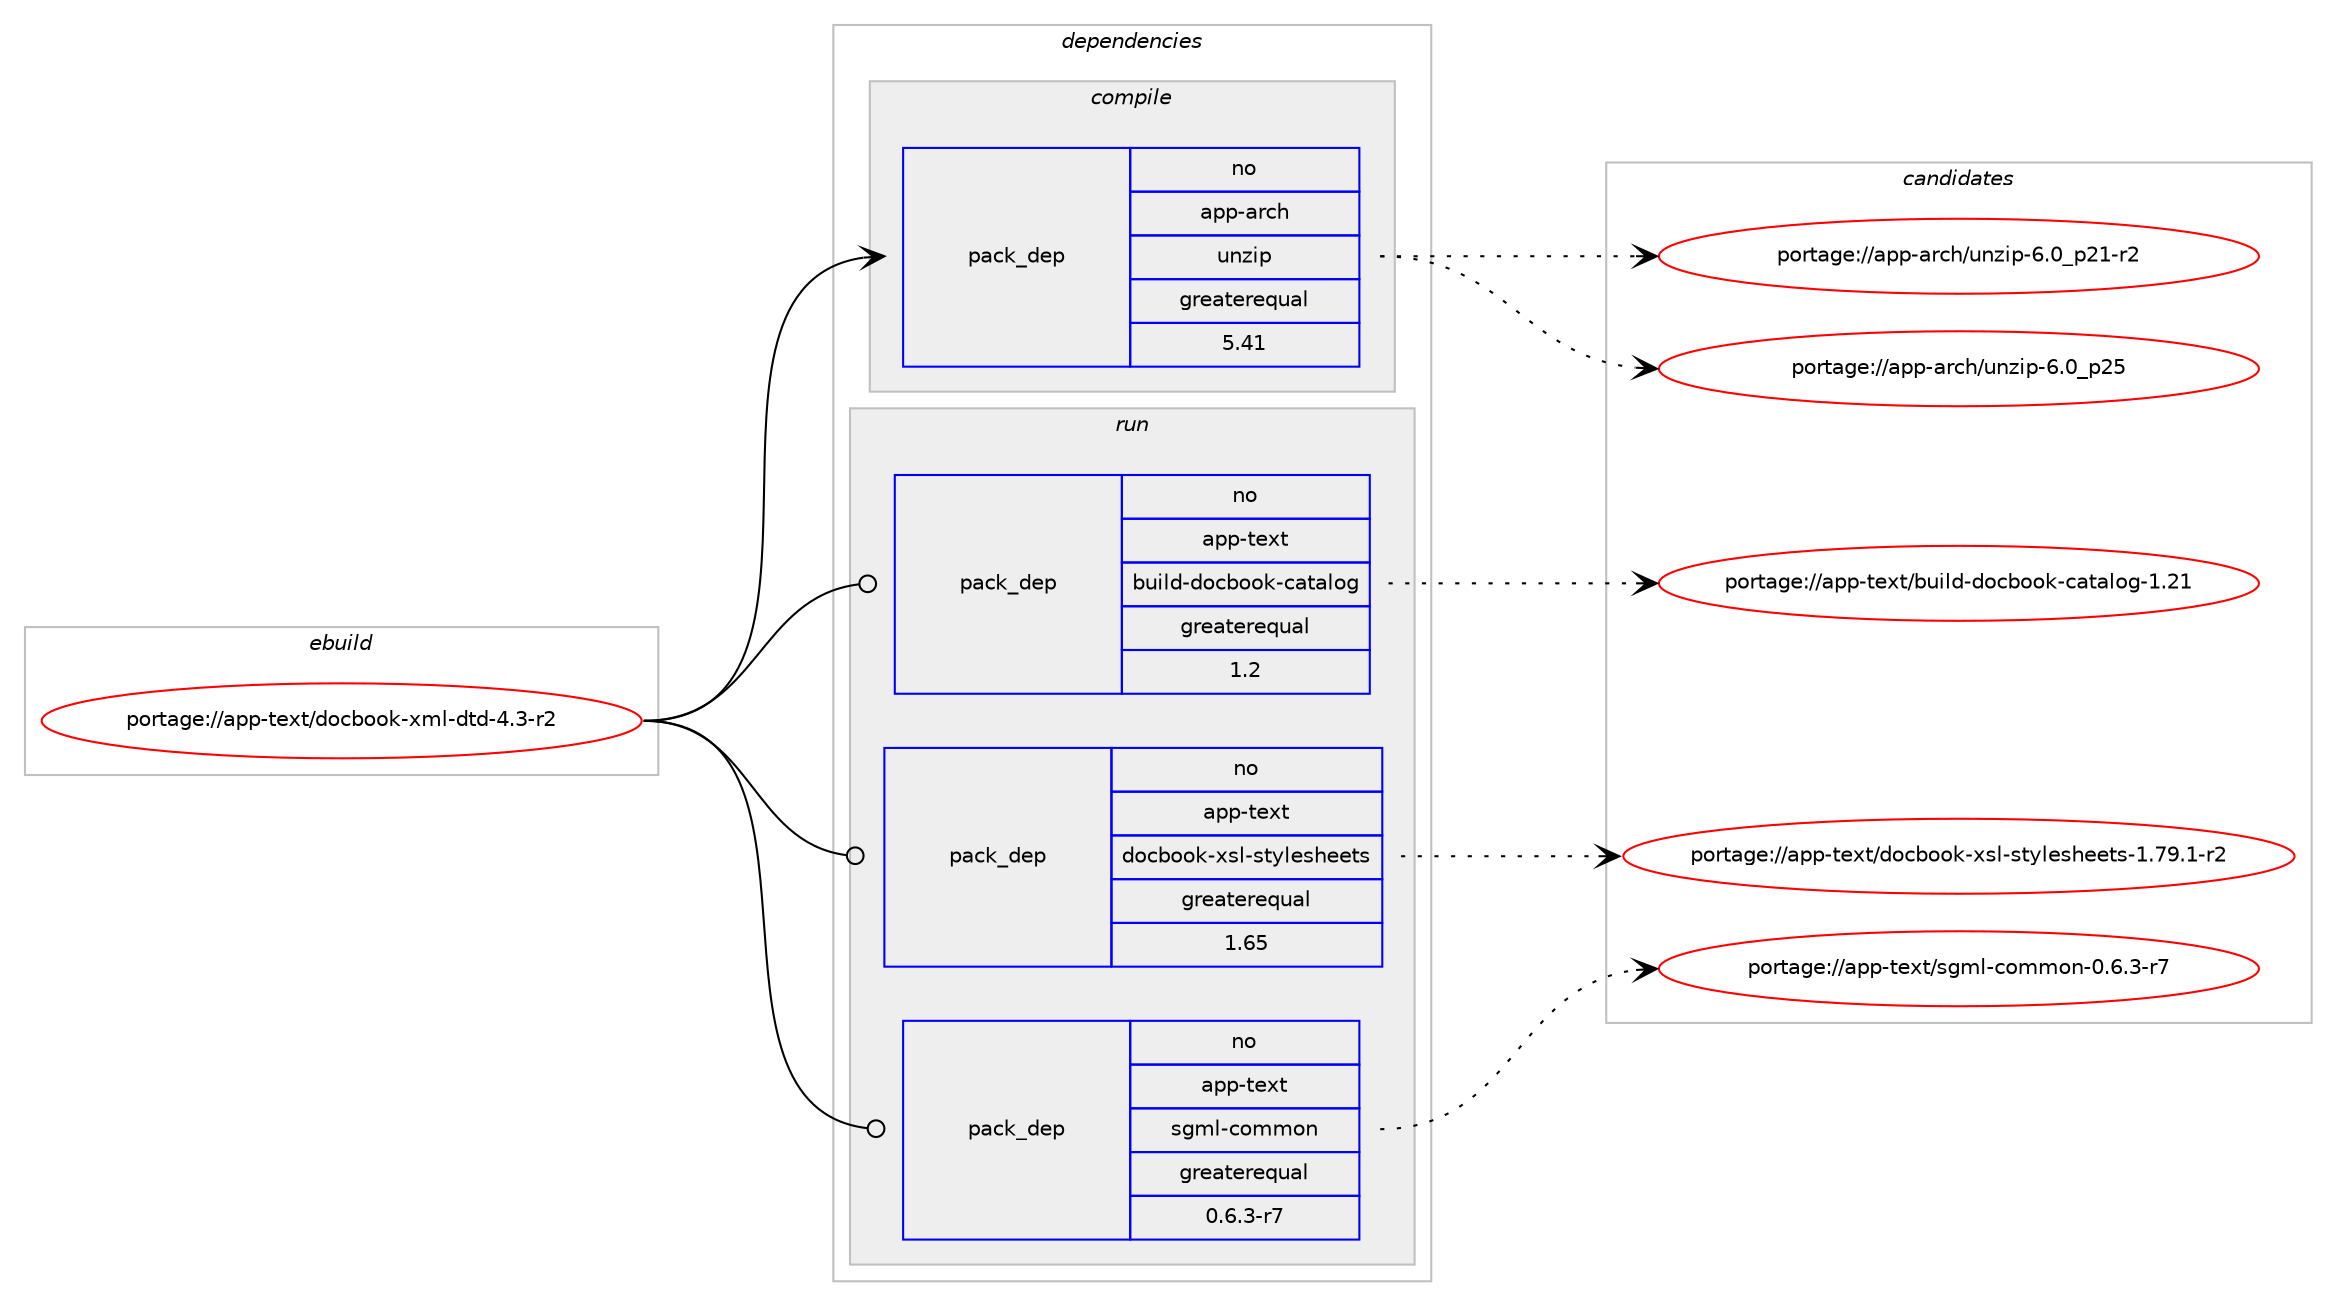 digraph prolog {

# *************
# Graph options
# *************

newrank=true;
concentrate=true;
compound=true;
graph [rankdir=LR,fontname=Helvetica,fontsize=10,ranksep=1.5];#, ranksep=2.5, nodesep=0.2];
edge  [arrowhead=vee];
node  [fontname=Helvetica,fontsize=10];

# **********
# The ebuild
# **********

subgraph cluster_leftcol {
color=gray;
rank=same;
label=<<i>ebuild</i>>;
id [label="portage://app-text/docbook-xml-dtd-4.3-r2", color=red, width=4, href="../app-text/docbook-xml-dtd-4.3-r2.svg"];
}

# ****************
# The dependencies
# ****************

subgraph cluster_midcol {
color=gray;
label=<<i>dependencies</i>>;
subgraph cluster_compile {
fillcolor="#eeeeee";
style=filled;
label=<<i>compile</i>>;
subgraph pack32342 {
dependency43822 [label=<<TABLE BORDER="0" CELLBORDER="1" CELLSPACING="0" CELLPADDING="4" WIDTH="220"><TR><TD ROWSPAN="6" CELLPADDING="30">pack_dep</TD></TR><TR><TD WIDTH="110">no</TD></TR><TR><TD>app-arch</TD></TR><TR><TD>unzip</TD></TR><TR><TD>greaterequal</TD></TR><TR><TD>5.41</TD></TR></TABLE>>, shape=none, color=blue];
}
id:e -> dependency43822:w [weight=20,style="solid",arrowhead="vee"];
}
subgraph cluster_compileandrun {
fillcolor="#eeeeee";
style=filled;
label=<<i>compile and run</i>>;
}
subgraph cluster_run {
fillcolor="#eeeeee";
style=filled;
label=<<i>run</i>>;
subgraph pack32343 {
dependency43823 [label=<<TABLE BORDER="0" CELLBORDER="1" CELLSPACING="0" CELLPADDING="4" WIDTH="220"><TR><TD ROWSPAN="6" CELLPADDING="30">pack_dep</TD></TR><TR><TD WIDTH="110">no</TD></TR><TR><TD>app-text</TD></TR><TR><TD>build-docbook-catalog</TD></TR><TR><TD>greaterequal</TD></TR><TR><TD>1.2</TD></TR></TABLE>>, shape=none, color=blue];
}
id:e -> dependency43823:w [weight=20,style="solid",arrowhead="odot"];
subgraph pack32344 {
dependency43824 [label=<<TABLE BORDER="0" CELLBORDER="1" CELLSPACING="0" CELLPADDING="4" WIDTH="220"><TR><TD ROWSPAN="6" CELLPADDING="30">pack_dep</TD></TR><TR><TD WIDTH="110">no</TD></TR><TR><TD>app-text</TD></TR><TR><TD>docbook-xsl-stylesheets</TD></TR><TR><TD>greaterequal</TD></TR><TR><TD>1.65</TD></TR></TABLE>>, shape=none, color=blue];
}
id:e -> dependency43824:w [weight=20,style="solid",arrowhead="odot"];
subgraph pack32345 {
dependency43825 [label=<<TABLE BORDER="0" CELLBORDER="1" CELLSPACING="0" CELLPADDING="4" WIDTH="220"><TR><TD ROWSPAN="6" CELLPADDING="30">pack_dep</TD></TR><TR><TD WIDTH="110">no</TD></TR><TR><TD>app-text</TD></TR><TR><TD>sgml-common</TD></TR><TR><TD>greaterequal</TD></TR><TR><TD>0.6.3-r7</TD></TR></TABLE>>, shape=none, color=blue];
}
id:e -> dependency43825:w [weight=20,style="solid",arrowhead="odot"];
}
}

# **************
# The candidates
# **************

subgraph cluster_choices {
rank=same;
color=gray;
label=<<i>candidates</i>>;

subgraph choice32342 {
color=black;
nodesep=1;
choiceportage9711211245971149910447117110122105112455446489511250494511450 [label="portage://app-arch/unzip-6.0_p21-r2", color=red, width=4,href="../app-arch/unzip-6.0_p21-r2.svg"];
choiceportage971121124597114991044711711012210511245544648951125053 [label="portage://app-arch/unzip-6.0_p25", color=red, width=4,href="../app-arch/unzip-6.0_p25.svg"];
dependency43822:e -> choiceportage9711211245971149910447117110122105112455446489511250494511450:w [style=dotted,weight="100"];
dependency43822:e -> choiceportage971121124597114991044711711012210511245544648951125053:w [style=dotted,weight="100"];
}
subgraph choice32343 {
color=black;
nodesep=1;
choiceportage97112112451161011201164798117105108100451001119998111111107459997116971081111034549465049 [label="portage://app-text/build-docbook-catalog-1.21", color=red, width=4,href="../app-text/build-docbook-catalog-1.21.svg"];
dependency43823:e -> choiceportage97112112451161011201164798117105108100451001119998111111107459997116971081111034549465049:w [style=dotted,weight="100"];
}
subgraph choice32344 {
color=black;
nodesep=1;
choiceportage97112112451161011201164710011199981111111074512011510845115116121108101115104101101116115454946555746494511450 [label="portage://app-text/docbook-xsl-stylesheets-1.79.1-r2", color=red, width=4,href="../app-text/docbook-xsl-stylesheets-1.79.1-r2.svg"];
dependency43824:e -> choiceportage97112112451161011201164710011199981111111074512011510845115116121108101115104101101116115454946555746494511450:w [style=dotted,weight="100"];
}
subgraph choice32345 {
color=black;
nodesep=1;
choiceportage97112112451161011201164711510310910845991111091091111104548465446514511455 [label="portage://app-text/sgml-common-0.6.3-r7", color=red, width=4,href="../app-text/sgml-common-0.6.3-r7.svg"];
dependency43825:e -> choiceportage97112112451161011201164711510310910845991111091091111104548465446514511455:w [style=dotted,weight="100"];
}
}

}
